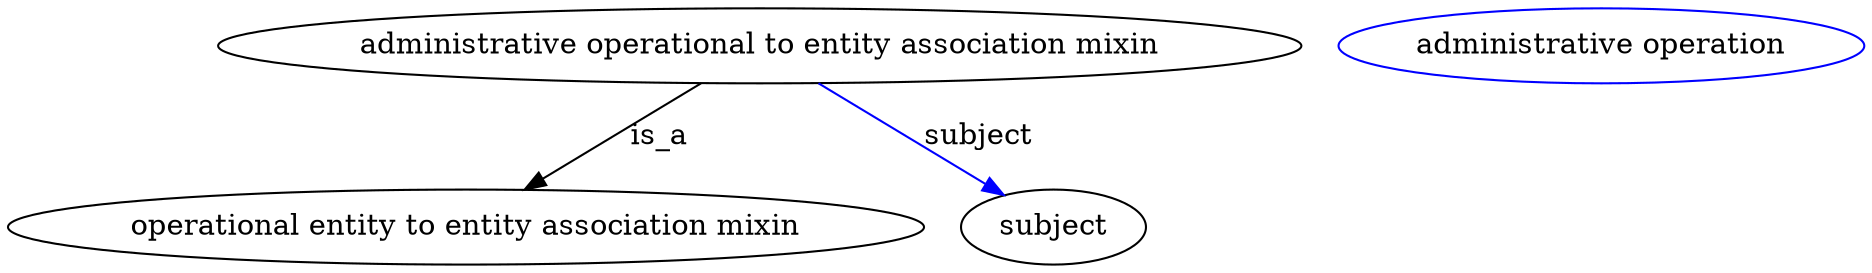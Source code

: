 digraph {
	graph [bb="0,0,890.77,123"];
	node [label="\N"];
	"administrative operational to entity association mixin"	[height=0.5,
		label="administrative operational to entity association mixin",
		pos="360.68,105",
		width=7.2216];
	"operational entity to entity association mixin"	[height=0.5,
		pos="219.68,18",
		width=6.1022];
	"administrative operational to entity association mixin" -> "operational entity to entity association mixin"	[label=is_a,
		lp="312.68,61.5",
		pos="e,247.83,35.967 332.49,87.003 310.68,73.858 280.3,55.546 256.57,41.237"];
	subject	[height=0.5,
		pos="501.68,18",
		width=1.2277];
	"administrative operational to entity association mixin" -> subject	[color=blue,
		label=subject,
		lp="465.68,61.5",
		pos="e,477.75,33.424 388.88,87.003 411.96,73.084 444.66,53.374 468.91,38.755",
		style=solid];
	"administrative operational to entity association mixin_subject"	[color=blue,
		height=0.5,
		label="administrative operation",
		pos="764.68,105",
		width=3.5025];
}
